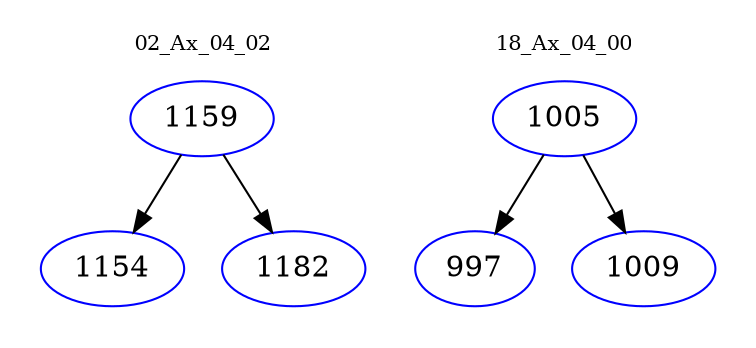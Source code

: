 digraph{
subgraph cluster_0 {
color = white
label = "02_Ax_04_02";
fontsize=10;
T0_1159 [label="1159", color="blue"]
T0_1159 -> T0_1154 [color="black"]
T0_1154 [label="1154", color="blue"]
T0_1159 -> T0_1182 [color="black"]
T0_1182 [label="1182", color="blue"]
}
subgraph cluster_1 {
color = white
label = "18_Ax_04_00";
fontsize=10;
T1_1005 [label="1005", color="blue"]
T1_1005 -> T1_997 [color="black"]
T1_997 [label="997", color="blue"]
T1_1005 -> T1_1009 [color="black"]
T1_1009 [label="1009", color="blue"]
}
}
